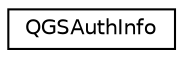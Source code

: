 digraph "类继承关系图"
{
  edge [fontname="Helvetica",fontsize="10",labelfontname="Helvetica",labelfontsize="10"];
  node [fontname="Helvetica",fontsize="10",shape=record];
  rankdir="LR";
  Node0 [label="QGSAuthInfo",height=0.2,width=0.4,color="black", fillcolor="white", style="filled",URL="$class_q_g_s_auth_info.html"];
}
